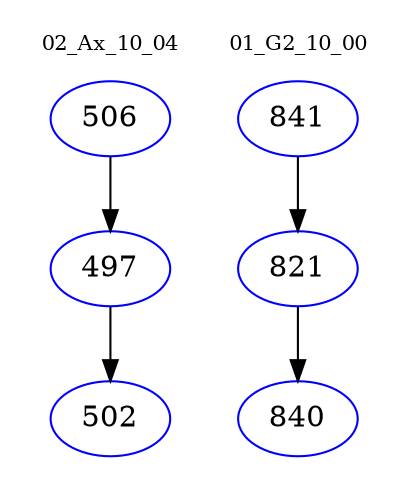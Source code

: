 digraph{
subgraph cluster_0 {
color = white
label = "02_Ax_10_04";
fontsize=10;
T0_506 [label="506", color="blue"]
T0_506 -> T0_497 [color="black"]
T0_497 [label="497", color="blue"]
T0_497 -> T0_502 [color="black"]
T0_502 [label="502", color="blue"]
}
subgraph cluster_1 {
color = white
label = "01_G2_10_00";
fontsize=10;
T1_841 [label="841", color="blue"]
T1_841 -> T1_821 [color="black"]
T1_821 [label="821", color="blue"]
T1_821 -> T1_840 [color="black"]
T1_840 [label="840", color="blue"]
}
}
